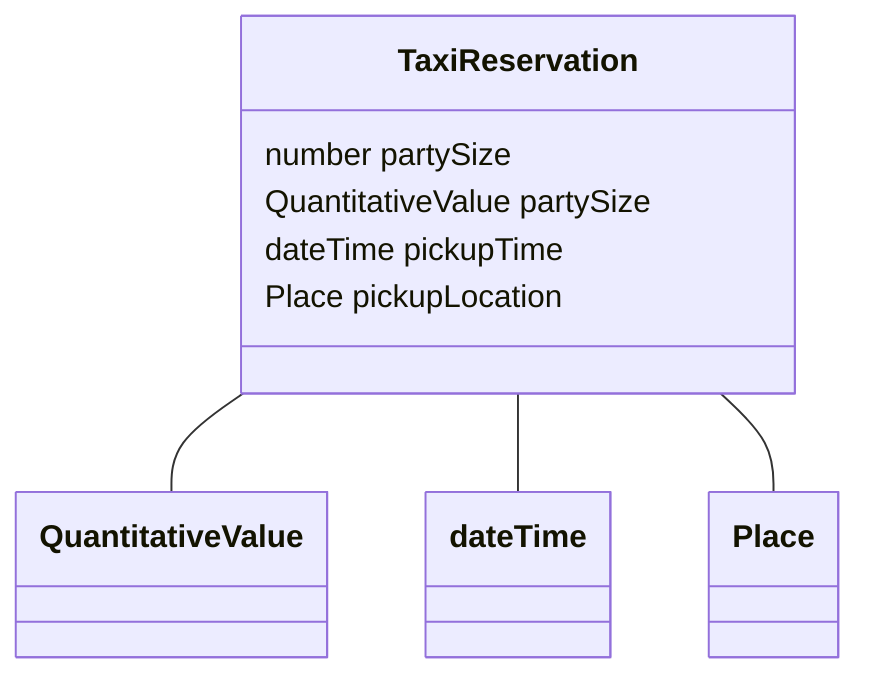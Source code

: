 classDiagram
  TaxiReservation -- QuantitativeValue
  TaxiReservation -- dateTime
  TaxiReservation -- Place


class TaxiReservation {

  number partySize
  QuantitativeValue partySize
  dateTime pickupTime
  Place pickupLocation

 }